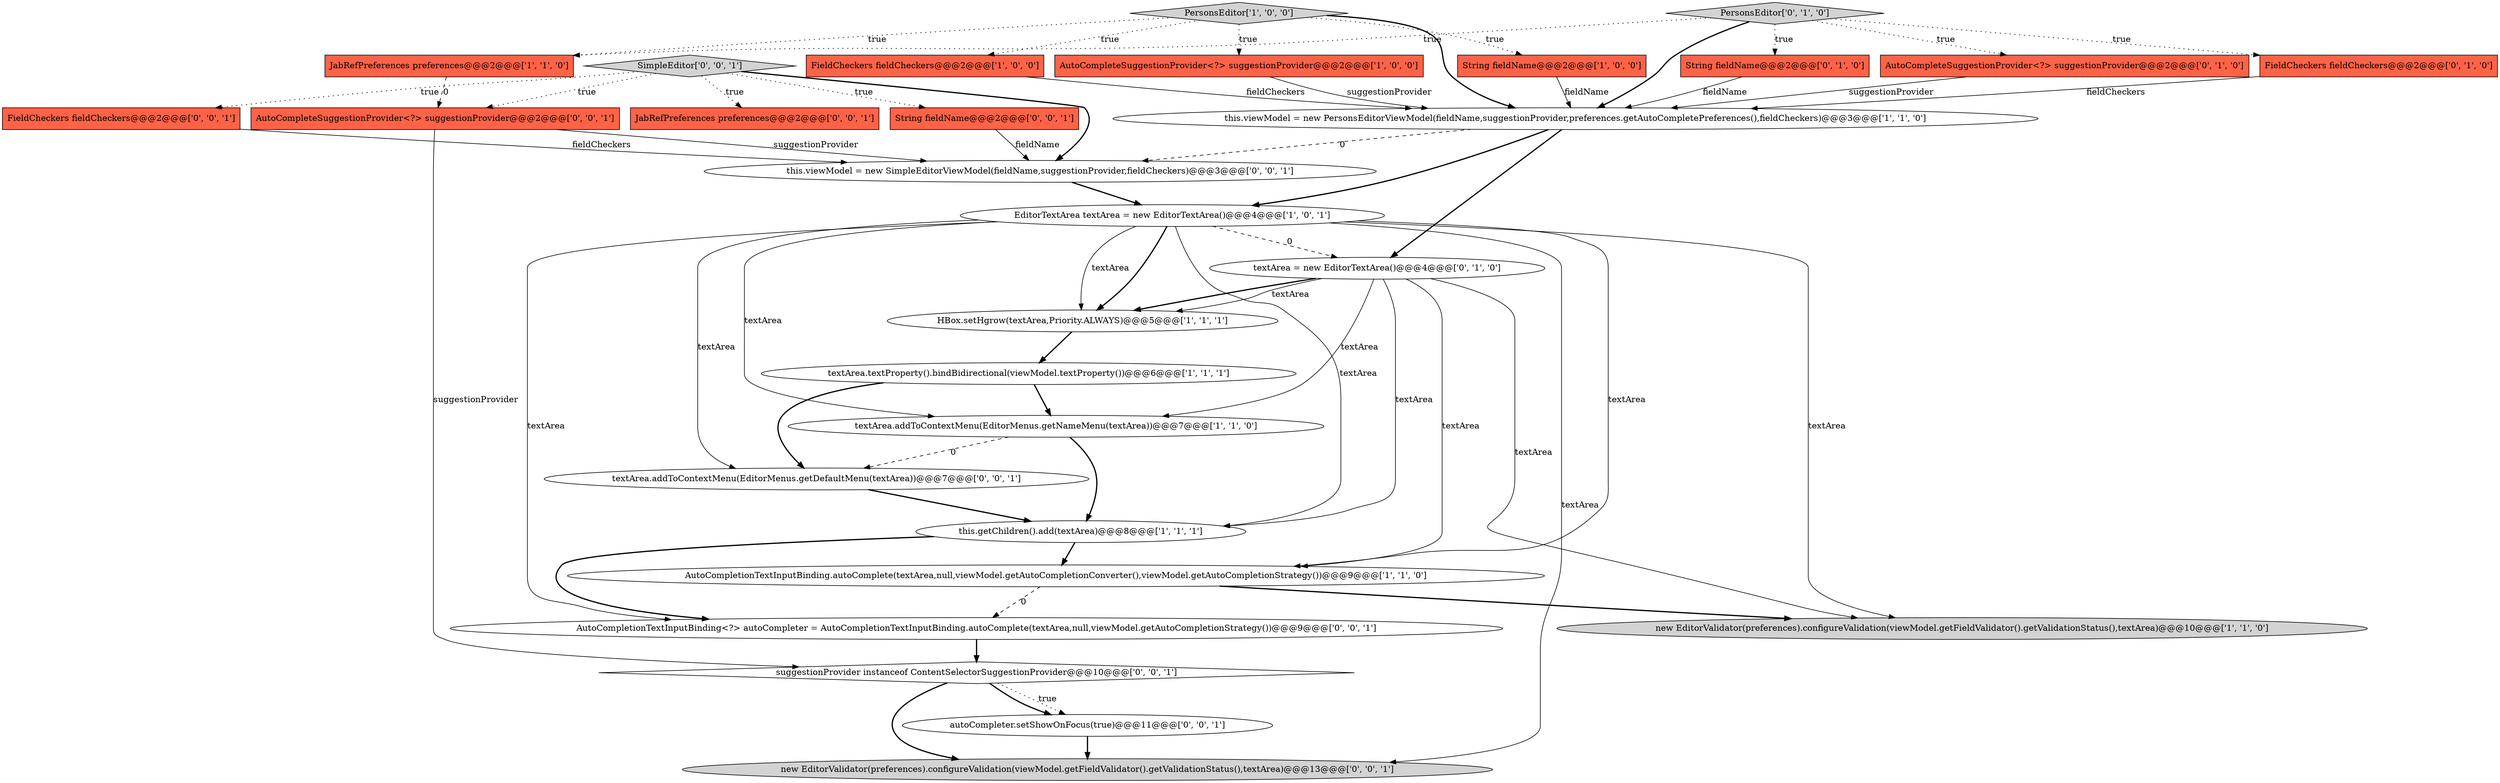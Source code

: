 digraph {
22 [style = filled, label = "String fieldName@@@2@@@['0', '0', '1']", fillcolor = tomato, shape = box image = "AAA0AAABBB3BBB"];
3 [style = filled, label = "AutoCompletionTextInputBinding.autoComplete(textArea,null,viewModel.getAutoCompletionConverter(),viewModel.getAutoCompletionStrategy())@@@9@@@['1', '1', '0']", fillcolor = white, shape = ellipse image = "AAA0AAABBB1BBB"];
16 [style = filled, label = "AutoCompleteSuggestionProvider<?> suggestionProvider@@@2@@@['0', '1', '0']", fillcolor = tomato, shape = box image = "AAA0AAABBB2BBB"];
26 [style = filled, label = "SimpleEditor['0', '0', '1']", fillcolor = lightgray, shape = diamond image = "AAA0AAABBB3BBB"];
14 [style = filled, label = "textArea = new EditorTextArea()@@@4@@@['0', '1', '0']", fillcolor = white, shape = ellipse image = "AAA1AAABBB2BBB"];
24 [style = filled, label = "AutoCompleteSuggestionProvider<?> suggestionProvider@@@2@@@['0', '0', '1']", fillcolor = tomato, shape = box image = "AAA0AAABBB3BBB"];
8 [style = filled, label = "HBox.setHgrow(textArea,Priority.ALWAYS)@@@5@@@['1', '1', '1']", fillcolor = white, shape = ellipse image = "AAA0AAABBB1BBB"];
23 [style = filled, label = "this.viewModel = new SimpleEditorViewModel(fieldName,suggestionProvider,fieldCheckers)@@@3@@@['0', '0', '1']", fillcolor = white, shape = ellipse image = "AAA0AAABBB3BBB"];
2 [style = filled, label = "FieldCheckers fieldCheckers@@@2@@@['1', '0', '0']", fillcolor = tomato, shape = box image = "AAA0AAABBB1BBB"];
12 [style = filled, label = "textArea.addToContextMenu(EditorMenus.getNameMenu(textArea))@@@7@@@['1', '1', '0']", fillcolor = white, shape = ellipse image = "AAA0AAABBB1BBB"];
11 [style = filled, label = "JabRefPreferences preferences@@@2@@@['1', '1', '0']", fillcolor = tomato, shape = box image = "AAA0AAABBB1BBB"];
18 [style = filled, label = "JabRefPreferences preferences@@@2@@@['0', '0', '1']", fillcolor = tomato, shape = box image = "AAA0AAABBB3BBB"];
5 [style = filled, label = "AutoCompleteSuggestionProvider<?> suggestionProvider@@@2@@@['1', '0', '0']", fillcolor = tomato, shape = box image = "AAA0AAABBB1BBB"];
13 [style = filled, label = "FieldCheckers fieldCheckers@@@2@@@['0', '1', '0']", fillcolor = tomato, shape = box image = "AAA0AAABBB2BBB"];
4 [style = filled, label = "EditorTextArea textArea = new EditorTextArea()@@@4@@@['1', '0', '1']", fillcolor = white, shape = ellipse image = "AAA0AAABBB1BBB"];
9 [style = filled, label = "textArea.textProperty().bindBidirectional(viewModel.textProperty())@@@6@@@['1', '1', '1']", fillcolor = white, shape = ellipse image = "AAA0AAABBB1BBB"];
0 [style = filled, label = "PersonsEditor['1', '0', '0']", fillcolor = lightgray, shape = diamond image = "AAA0AAABBB1BBB"];
28 [style = filled, label = "autoCompleter.setShowOnFocus(true)@@@11@@@['0', '0', '1']", fillcolor = white, shape = ellipse image = "AAA0AAABBB3BBB"];
7 [style = filled, label = "this.viewModel = new PersonsEditorViewModel(fieldName,suggestionProvider,preferences.getAutoCompletePreferences(),fieldCheckers)@@@3@@@['1', '1', '0']", fillcolor = white, shape = ellipse image = "AAA0AAABBB1BBB"];
27 [style = filled, label = "AutoCompletionTextInputBinding<?> autoCompleter = AutoCompletionTextInputBinding.autoComplete(textArea,null,viewModel.getAutoCompletionStrategy())@@@9@@@['0', '0', '1']", fillcolor = white, shape = ellipse image = "AAA0AAABBB3BBB"];
19 [style = filled, label = "textArea.addToContextMenu(EditorMenus.getDefaultMenu(textArea))@@@7@@@['0', '0', '1']", fillcolor = white, shape = ellipse image = "AAA0AAABBB3BBB"];
17 [style = filled, label = "PersonsEditor['0', '1', '0']", fillcolor = lightgray, shape = diamond image = "AAA0AAABBB2BBB"];
21 [style = filled, label = "new EditorValidator(preferences).configureValidation(viewModel.getFieldValidator().getValidationStatus(),textArea)@@@13@@@['0', '0', '1']", fillcolor = lightgray, shape = ellipse image = "AAA0AAABBB3BBB"];
20 [style = filled, label = "FieldCheckers fieldCheckers@@@2@@@['0', '0', '1']", fillcolor = tomato, shape = box image = "AAA0AAABBB3BBB"];
15 [style = filled, label = "String fieldName@@@2@@@['0', '1', '0']", fillcolor = tomato, shape = box image = "AAA0AAABBB2BBB"];
25 [style = filled, label = "suggestionProvider instanceof ContentSelectorSuggestionProvider@@@10@@@['0', '0', '1']", fillcolor = white, shape = diamond image = "AAA0AAABBB3BBB"];
6 [style = filled, label = "this.getChildren().add(textArea)@@@8@@@['1', '1', '1']", fillcolor = white, shape = ellipse image = "AAA0AAABBB1BBB"];
1 [style = filled, label = "new EditorValidator(preferences).configureValidation(viewModel.getFieldValidator().getValidationStatus(),textArea)@@@10@@@['1', '1', '0']", fillcolor = lightgray, shape = ellipse image = "AAA0AAABBB1BBB"];
10 [style = filled, label = "String fieldName@@@2@@@['1', '0', '0']", fillcolor = tomato, shape = box image = "AAA0AAABBB1BBB"];
28->21 [style = bold, label=""];
0->10 [style = dotted, label="true"];
0->2 [style = dotted, label="true"];
9->19 [style = bold, label=""];
14->8 [style = solid, label="textArea"];
4->14 [style = dashed, label="0"];
24->25 [style = solid, label="suggestionProvider"];
8->9 [style = bold, label=""];
19->6 [style = bold, label=""];
27->25 [style = bold, label=""];
14->1 [style = solid, label="textArea"];
17->16 [style = dotted, label="true"];
4->12 [style = solid, label="textArea"];
14->3 [style = solid, label="textArea"];
0->7 [style = bold, label=""];
4->21 [style = solid, label="textArea"];
10->7 [style = solid, label="fieldName"];
17->13 [style = dotted, label="true"];
24->23 [style = solid, label="suggestionProvider"];
3->27 [style = dashed, label="0"];
4->8 [style = bold, label=""];
5->7 [style = solid, label="suggestionProvider"];
4->3 [style = solid, label="textArea"];
26->18 [style = dotted, label="true"];
13->7 [style = solid, label="fieldCheckers"];
11->24 [style = dashed, label="0"];
3->1 [style = bold, label=""];
25->28 [style = dotted, label="true"];
7->14 [style = bold, label=""];
20->23 [style = solid, label="fieldCheckers"];
6->27 [style = bold, label=""];
25->21 [style = bold, label=""];
4->1 [style = solid, label="textArea"];
0->5 [style = dotted, label="true"];
22->23 [style = solid, label="fieldName"];
7->23 [style = dashed, label="0"];
17->15 [style = dotted, label="true"];
25->28 [style = bold, label=""];
14->6 [style = solid, label="textArea"];
4->19 [style = solid, label="textArea"];
9->12 [style = bold, label=""];
26->24 [style = dotted, label="true"];
16->7 [style = solid, label="suggestionProvider"];
12->19 [style = dashed, label="0"];
7->4 [style = bold, label=""];
6->3 [style = bold, label=""];
4->27 [style = solid, label="textArea"];
14->8 [style = bold, label=""];
0->11 [style = dotted, label="true"];
26->23 [style = bold, label=""];
17->11 [style = dotted, label="true"];
26->20 [style = dotted, label="true"];
17->7 [style = bold, label=""];
2->7 [style = solid, label="fieldCheckers"];
4->6 [style = solid, label="textArea"];
14->12 [style = solid, label="textArea"];
23->4 [style = bold, label=""];
26->22 [style = dotted, label="true"];
12->6 [style = bold, label=""];
15->7 [style = solid, label="fieldName"];
4->8 [style = solid, label="textArea"];
}
